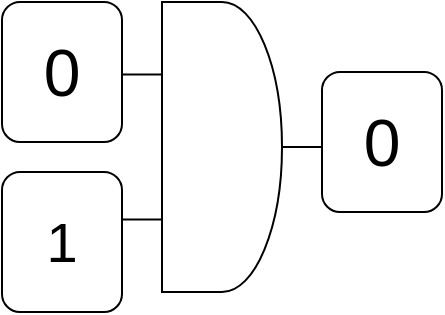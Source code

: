 <mxfile>
    <diagram id="hlfX2Gk0QTzvHi5kWvs9" name="Page-1">
        <mxGraphModel dx="990" dy="503" grid="1" gridSize="10" guides="1" tooltips="1" connect="1" arrows="1" fold="1" page="1" pageScale="1" pageWidth="850" pageHeight="1100" math="0" shadow="0">
            <root>
                <mxCell id="0"/>
                <mxCell id="1" parent="0"/>
                <mxCell id="2" value="" style="verticalLabelPosition=bottom;shadow=0;dashed=0;align=center;html=1;verticalAlign=top;shape=mxgraph.electrical.logic_gates.logic_gate;operation=and;" vertex="1" parent="1">
                    <mxGeometry x="410" y="165" width="100" height="145" as="geometry"/>
                </mxCell>
                <mxCell id="3" value="&lt;font style=&quot;font-size: 33px&quot;&gt;0&lt;/font&gt;" style="rounded=1;whiteSpace=wrap;html=1;" vertex="1" parent="1">
                    <mxGeometry x="350" y="165" width="60" height="70" as="geometry"/>
                </mxCell>
                <mxCell id="5" value="&lt;font style=&quot;font-size: 28px&quot;&gt;1&lt;/font&gt;" style="rounded=1;whiteSpace=wrap;html=1;" vertex="1" parent="1">
                    <mxGeometry x="350" y="250" width="60" height="70" as="geometry"/>
                </mxCell>
                <mxCell id="7" value="&lt;font style=&quot;font-size: 33px&quot;&gt;0&lt;/font&gt;" style="rounded=1;whiteSpace=wrap;html=1;" vertex="1" parent="1">
                    <mxGeometry x="510" y="200" width="60" height="70" as="geometry"/>
                </mxCell>
            </root>
        </mxGraphModel>
    </diagram>
</mxfile>